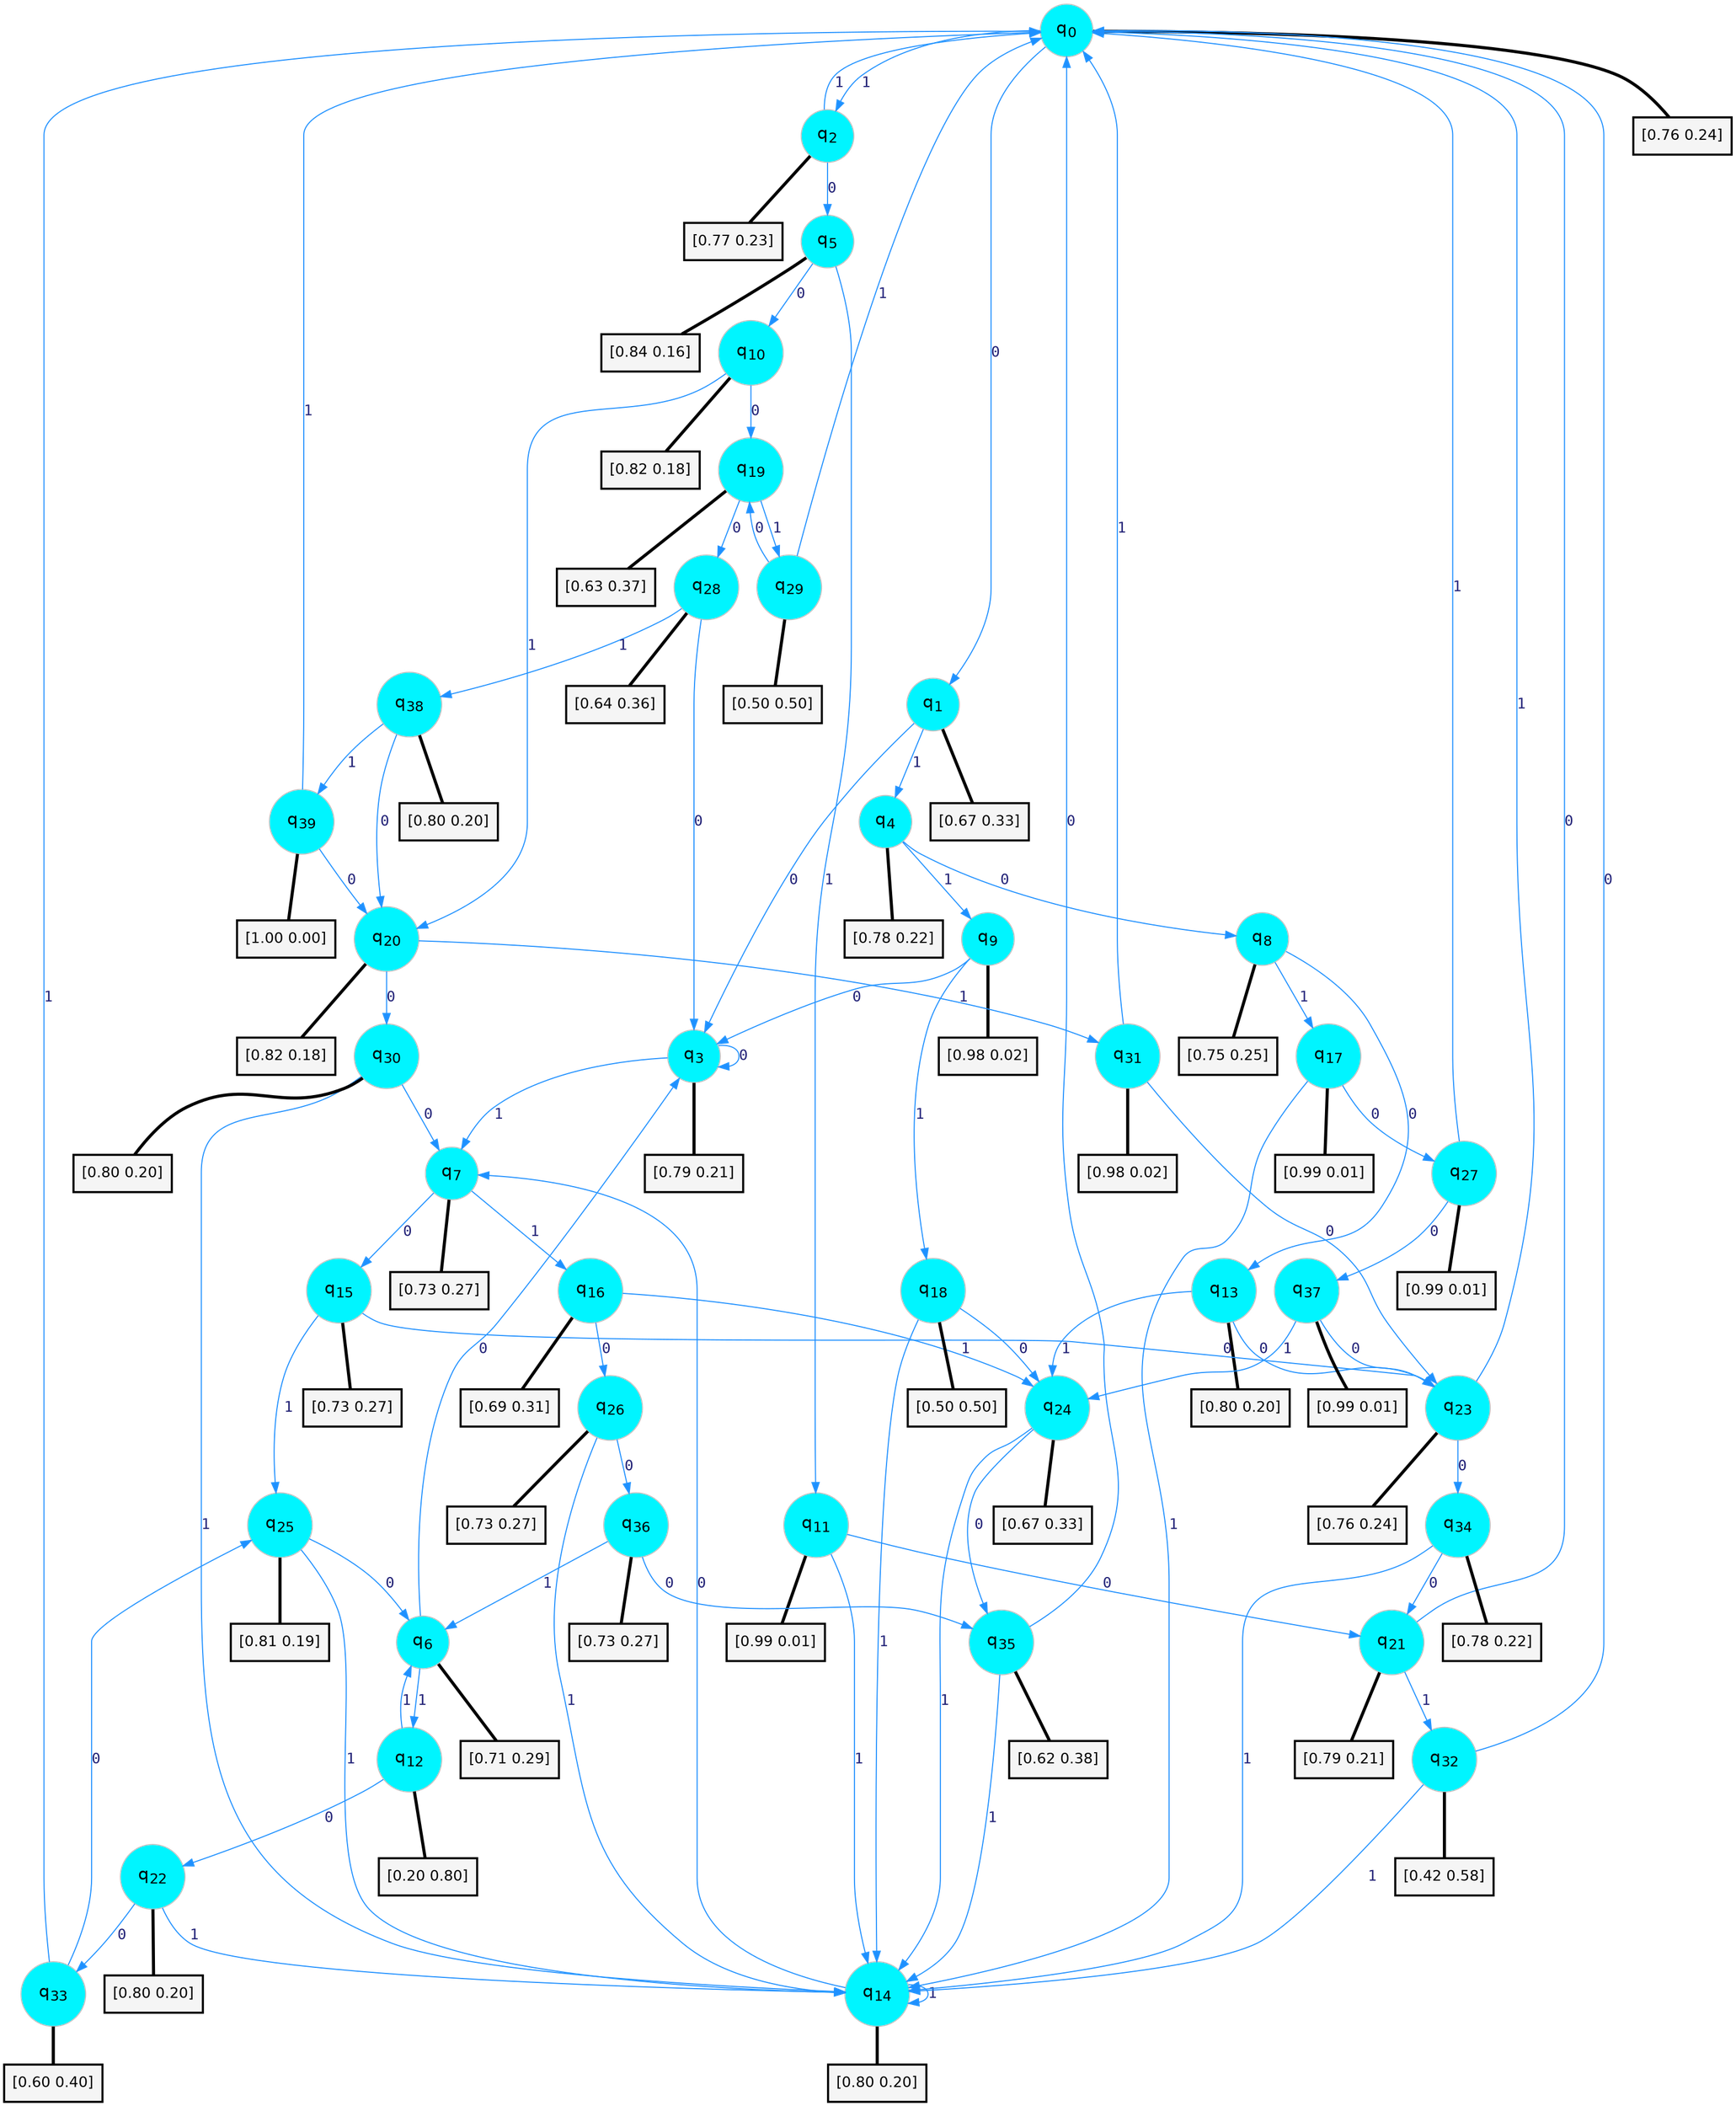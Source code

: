 digraph G {
graph [
bgcolor=transparent, dpi=300, rankdir=TD, size="40,25"];
node [
color=gray, fillcolor=turquoise1, fontcolor=black, fontname=Helvetica, fontsize=16, fontweight=bold, shape=circle, style=filled];
edge [
arrowsize=1, color=dodgerblue1, fontcolor=midnightblue, fontname=courier, fontweight=bold, penwidth=1, style=solid, weight=20];
0[label=<q<SUB>0</SUB>>];
1[label=<q<SUB>1</SUB>>];
2[label=<q<SUB>2</SUB>>];
3[label=<q<SUB>3</SUB>>];
4[label=<q<SUB>4</SUB>>];
5[label=<q<SUB>5</SUB>>];
6[label=<q<SUB>6</SUB>>];
7[label=<q<SUB>7</SUB>>];
8[label=<q<SUB>8</SUB>>];
9[label=<q<SUB>9</SUB>>];
10[label=<q<SUB>10</SUB>>];
11[label=<q<SUB>11</SUB>>];
12[label=<q<SUB>12</SUB>>];
13[label=<q<SUB>13</SUB>>];
14[label=<q<SUB>14</SUB>>];
15[label=<q<SUB>15</SUB>>];
16[label=<q<SUB>16</SUB>>];
17[label=<q<SUB>17</SUB>>];
18[label=<q<SUB>18</SUB>>];
19[label=<q<SUB>19</SUB>>];
20[label=<q<SUB>20</SUB>>];
21[label=<q<SUB>21</SUB>>];
22[label=<q<SUB>22</SUB>>];
23[label=<q<SUB>23</SUB>>];
24[label=<q<SUB>24</SUB>>];
25[label=<q<SUB>25</SUB>>];
26[label=<q<SUB>26</SUB>>];
27[label=<q<SUB>27</SUB>>];
28[label=<q<SUB>28</SUB>>];
29[label=<q<SUB>29</SUB>>];
30[label=<q<SUB>30</SUB>>];
31[label=<q<SUB>31</SUB>>];
32[label=<q<SUB>32</SUB>>];
33[label=<q<SUB>33</SUB>>];
34[label=<q<SUB>34</SUB>>];
35[label=<q<SUB>35</SUB>>];
36[label=<q<SUB>36</SUB>>];
37[label=<q<SUB>37</SUB>>];
38[label=<q<SUB>38</SUB>>];
39[label=<q<SUB>39</SUB>>];
40[label="[0.76 0.24]", shape=box,fontcolor=black, fontname=Helvetica, fontsize=14, penwidth=2, fillcolor=whitesmoke,color=black];
41[label="[0.67 0.33]", shape=box,fontcolor=black, fontname=Helvetica, fontsize=14, penwidth=2, fillcolor=whitesmoke,color=black];
42[label="[0.77 0.23]", shape=box,fontcolor=black, fontname=Helvetica, fontsize=14, penwidth=2, fillcolor=whitesmoke,color=black];
43[label="[0.79 0.21]", shape=box,fontcolor=black, fontname=Helvetica, fontsize=14, penwidth=2, fillcolor=whitesmoke,color=black];
44[label="[0.78 0.22]", shape=box,fontcolor=black, fontname=Helvetica, fontsize=14, penwidth=2, fillcolor=whitesmoke,color=black];
45[label="[0.84 0.16]", shape=box,fontcolor=black, fontname=Helvetica, fontsize=14, penwidth=2, fillcolor=whitesmoke,color=black];
46[label="[0.71 0.29]", shape=box,fontcolor=black, fontname=Helvetica, fontsize=14, penwidth=2, fillcolor=whitesmoke,color=black];
47[label="[0.73 0.27]", shape=box,fontcolor=black, fontname=Helvetica, fontsize=14, penwidth=2, fillcolor=whitesmoke,color=black];
48[label="[0.75 0.25]", shape=box,fontcolor=black, fontname=Helvetica, fontsize=14, penwidth=2, fillcolor=whitesmoke,color=black];
49[label="[0.98 0.02]", shape=box,fontcolor=black, fontname=Helvetica, fontsize=14, penwidth=2, fillcolor=whitesmoke,color=black];
50[label="[0.82 0.18]", shape=box,fontcolor=black, fontname=Helvetica, fontsize=14, penwidth=2, fillcolor=whitesmoke,color=black];
51[label="[0.99 0.01]", shape=box,fontcolor=black, fontname=Helvetica, fontsize=14, penwidth=2, fillcolor=whitesmoke,color=black];
52[label="[0.20 0.80]", shape=box,fontcolor=black, fontname=Helvetica, fontsize=14, penwidth=2, fillcolor=whitesmoke,color=black];
53[label="[0.80 0.20]", shape=box,fontcolor=black, fontname=Helvetica, fontsize=14, penwidth=2, fillcolor=whitesmoke,color=black];
54[label="[0.80 0.20]", shape=box,fontcolor=black, fontname=Helvetica, fontsize=14, penwidth=2, fillcolor=whitesmoke,color=black];
55[label="[0.73 0.27]", shape=box,fontcolor=black, fontname=Helvetica, fontsize=14, penwidth=2, fillcolor=whitesmoke,color=black];
56[label="[0.69 0.31]", shape=box,fontcolor=black, fontname=Helvetica, fontsize=14, penwidth=2, fillcolor=whitesmoke,color=black];
57[label="[0.99 0.01]", shape=box,fontcolor=black, fontname=Helvetica, fontsize=14, penwidth=2, fillcolor=whitesmoke,color=black];
58[label="[0.50 0.50]", shape=box,fontcolor=black, fontname=Helvetica, fontsize=14, penwidth=2, fillcolor=whitesmoke,color=black];
59[label="[0.63 0.37]", shape=box,fontcolor=black, fontname=Helvetica, fontsize=14, penwidth=2, fillcolor=whitesmoke,color=black];
60[label="[0.82 0.18]", shape=box,fontcolor=black, fontname=Helvetica, fontsize=14, penwidth=2, fillcolor=whitesmoke,color=black];
61[label="[0.79 0.21]", shape=box,fontcolor=black, fontname=Helvetica, fontsize=14, penwidth=2, fillcolor=whitesmoke,color=black];
62[label="[0.80 0.20]", shape=box,fontcolor=black, fontname=Helvetica, fontsize=14, penwidth=2, fillcolor=whitesmoke,color=black];
63[label="[0.76 0.24]", shape=box,fontcolor=black, fontname=Helvetica, fontsize=14, penwidth=2, fillcolor=whitesmoke,color=black];
64[label="[0.67 0.33]", shape=box,fontcolor=black, fontname=Helvetica, fontsize=14, penwidth=2, fillcolor=whitesmoke,color=black];
65[label="[0.81 0.19]", shape=box,fontcolor=black, fontname=Helvetica, fontsize=14, penwidth=2, fillcolor=whitesmoke,color=black];
66[label="[0.73 0.27]", shape=box,fontcolor=black, fontname=Helvetica, fontsize=14, penwidth=2, fillcolor=whitesmoke,color=black];
67[label="[0.99 0.01]", shape=box,fontcolor=black, fontname=Helvetica, fontsize=14, penwidth=2, fillcolor=whitesmoke,color=black];
68[label="[0.64 0.36]", shape=box,fontcolor=black, fontname=Helvetica, fontsize=14, penwidth=2, fillcolor=whitesmoke,color=black];
69[label="[0.50 0.50]", shape=box,fontcolor=black, fontname=Helvetica, fontsize=14, penwidth=2, fillcolor=whitesmoke,color=black];
70[label="[0.80 0.20]", shape=box,fontcolor=black, fontname=Helvetica, fontsize=14, penwidth=2, fillcolor=whitesmoke,color=black];
71[label="[0.98 0.02]", shape=box,fontcolor=black, fontname=Helvetica, fontsize=14, penwidth=2, fillcolor=whitesmoke,color=black];
72[label="[0.42 0.58]", shape=box,fontcolor=black, fontname=Helvetica, fontsize=14, penwidth=2, fillcolor=whitesmoke,color=black];
73[label="[0.60 0.40]", shape=box,fontcolor=black, fontname=Helvetica, fontsize=14, penwidth=2, fillcolor=whitesmoke,color=black];
74[label="[0.78 0.22]", shape=box,fontcolor=black, fontname=Helvetica, fontsize=14, penwidth=2, fillcolor=whitesmoke,color=black];
75[label="[0.62 0.38]", shape=box,fontcolor=black, fontname=Helvetica, fontsize=14, penwidth=2, fillcolor=whitesmoke,color=black];
76[label="[0.73 0.27]", shape=box,fontcolor=black, fontname=Helvetica, fontsize=14, penwidth=2, fillcolor=whitesmoke,color=black];
77[label="[0.99 0.01]", shape=box,fontcolor=black, fontname=Helvetica, fontsize=14, penwidth=2, fillcolor=whitesmoke,color=black];
78[label="[0.80 0.20]", shape=box,fontcolor=black, fontname=Helvetica, fontsize=14, penwidth=2, fillcolor=whitesmoke,color=black];
79[label="[1.00 0.00]", shape=box,fontcolor=black, fontname=Helvetica, fontsize=14, penwidth=2, fillcolor=whitesmoke,color=black];
0->1 [label=0];
0->2 [label=1];
0->40 [arrowhead=none, penwidth=3,color=black];
1->3 [label=0];
1->4 [label=1];
1->41 [arrowhead=none, penwidth=3,color=black];
2->5 [label=0];
2->0 [label=1];
2->42 [arrowhead=none, penwidth=3,color=black];
3->3 [label=0];
3->7 [label=1];
3->43 [arrowhead=none, penwidth=3,color=black];
4->8 [label=0];
4->9 [label=1];
4->44 [arrowhead=none, penwidth=3,color=black];
5->10 [label=0];
5->11 [label=1];
5->45 [arrowhead=none, penwidth=3,color=black];
6->3 [label=0];
6->12 [label=1];
6->46 [arrowhead=none, penwidth=3,color=black];
7->15 [label=0];
7->16 [label=1];
7->47 [arrowhead=none, penwidth=3,color=black];
8->13 [label=0];
8->17 [label=1];
8->48 [arrowhead=none, penwidth=3,color=black];
9->3 [label=0];
9->18 [label=1];
9->49 [arrowhead=none, penwidth=3,color=black];
10->19 [label=0];
10->20 [label=1];
10->50 [arrowhead=none, penwidth=3,color=black];
11->21 [label=0];
11->14 [label=1];
11->51 [arrowhead=none, penwidth=3,color=black];
12->22 [label=0];
12->6 [label=1];
12->52 [arrowhead=none, penwidth=3,color=black];
13->23 [label=0];
13->24 [label=1];
13->53 [arrowhead=none, penwidth=3,color=black];
14->7 [label=0];
14->14 [label=1];
14->54 [arrowhead=none, penwidth=3,color=black];
15->23 [label=0];
15->25 [label=1];
15->55 [arrowhead=none, penwidth=3,color=black];
16->26 [label=0];
16->24 [label=1];
16->56 [arrowhead=none, penwidth=3,color=black];
17->27 [label=0];
17->14 [label=1];
17->57 [arrowhead=none, penwidth=3,color=black];
18->24 [label=0];
18->14 [label=1];
18->58 [arrowhead=none, penwidth=3,color=black];
19->28 [label=0];
19->29 [label=1];
19->59 [arrowhead=none, penwidth=3,color=black];
20->30 [label=0];
20->31 [label=1];
20->60 [arrowhead=none, penwidth=3,color=black];
21->0 [label=0];
21->32 [label=1];
21->61 [arrowhead=none, penwidth=3,color=black];
22->33 [label=0];
22->14 [label=1];
22->62 [arrowhead=none, penwidth=3,color=black];
23->34 [label=0];
23->0 [label=1];
23->63 [arrowhead=none, penwidth=3,color=black];
24->35 [label=0];
24->14 [label=1];
24->64 [arrowhead=none, penwidth=3,color=black];
25->6 [label=0];
25->14 [label=1];
25->65 [arrowhead=none, penwidth=3,color=black];
26->36 [label=0];
26->14 [label=1];
26->66 [arrowhead=none, penwidth=3,color=black];
27->37 [label=0];
27->0 [label=1];
27->67 [arrowhead=none, penwidth=3,color=black];
28->3 [label=0];
28->38 [label=1];
28->68 [arrowhead=none, penwidth=3,color=black];
29->19 [label=0];
29->0 [label=1];
29->69 [arrowhead=none, penwidth=3,color=black];
30->7 [label=0];
30->14 [label=1];
30->70 [arrowhead=none, penwidth=3,color=black];
31->23 [label=0];
31->0 [label=1];
31->71 [arrowhead=none, penwidth=3,color=black];
32->0 [label=0];
32->14 [label=1];
32->72 [arrowhead=none, penwidth=3,color=black];
33->25 [label=0];
33->0 [label=1];
33->73 [arrowhead=none, penwidth=3,color=black];
34->21 [label=0];
34->14 [label=1];
34->74 [arrowhead=none, penwidth=3,color=black];
35->0 [label=0];
35->14 [label=1];
35->75 [arrowhead=none, penwidth=3,color=black];
36->35 [label=0];
36->6 [label=1];
36->76 [arrowhead=none, penwidth=3,color=black];
37->23 [label=0];
37->24 [label=1];
37->77 [arrowhead=none, penwidth=3,color=black];
38->20 [label=0];
38->39 [label=1];
38->78 [arrowhead=none, penwidth=3,color=black];
39->20 [label=0];
39->0 [label=1];
39->79 [arrowhead=none, penwidth=3,color=black];
}
